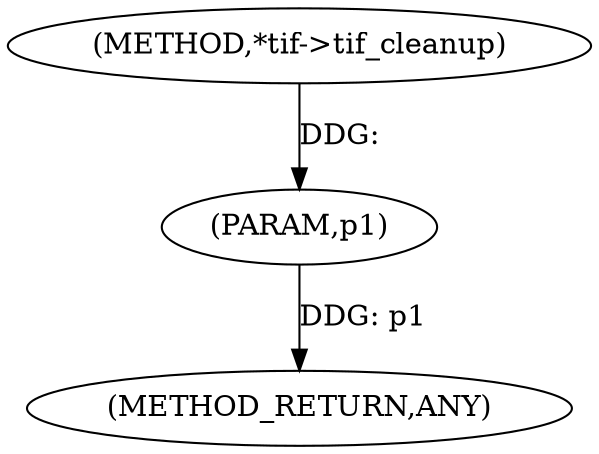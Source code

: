 digraph "*tif-&gt;tif_cleanup" {  
"100547" [label = <(METHOD,*tif-&gt;tif_cleanup)> ]
"100549" [label = <(METHOD_RETURN,ANY)> ]
"100548" [label = <(PARAM,p1)> ]
  "100548" -> "100549"  [ label = "DDG: p1"] 
  "100547" -> "100548"  [ label = "DDG: "] 
}
